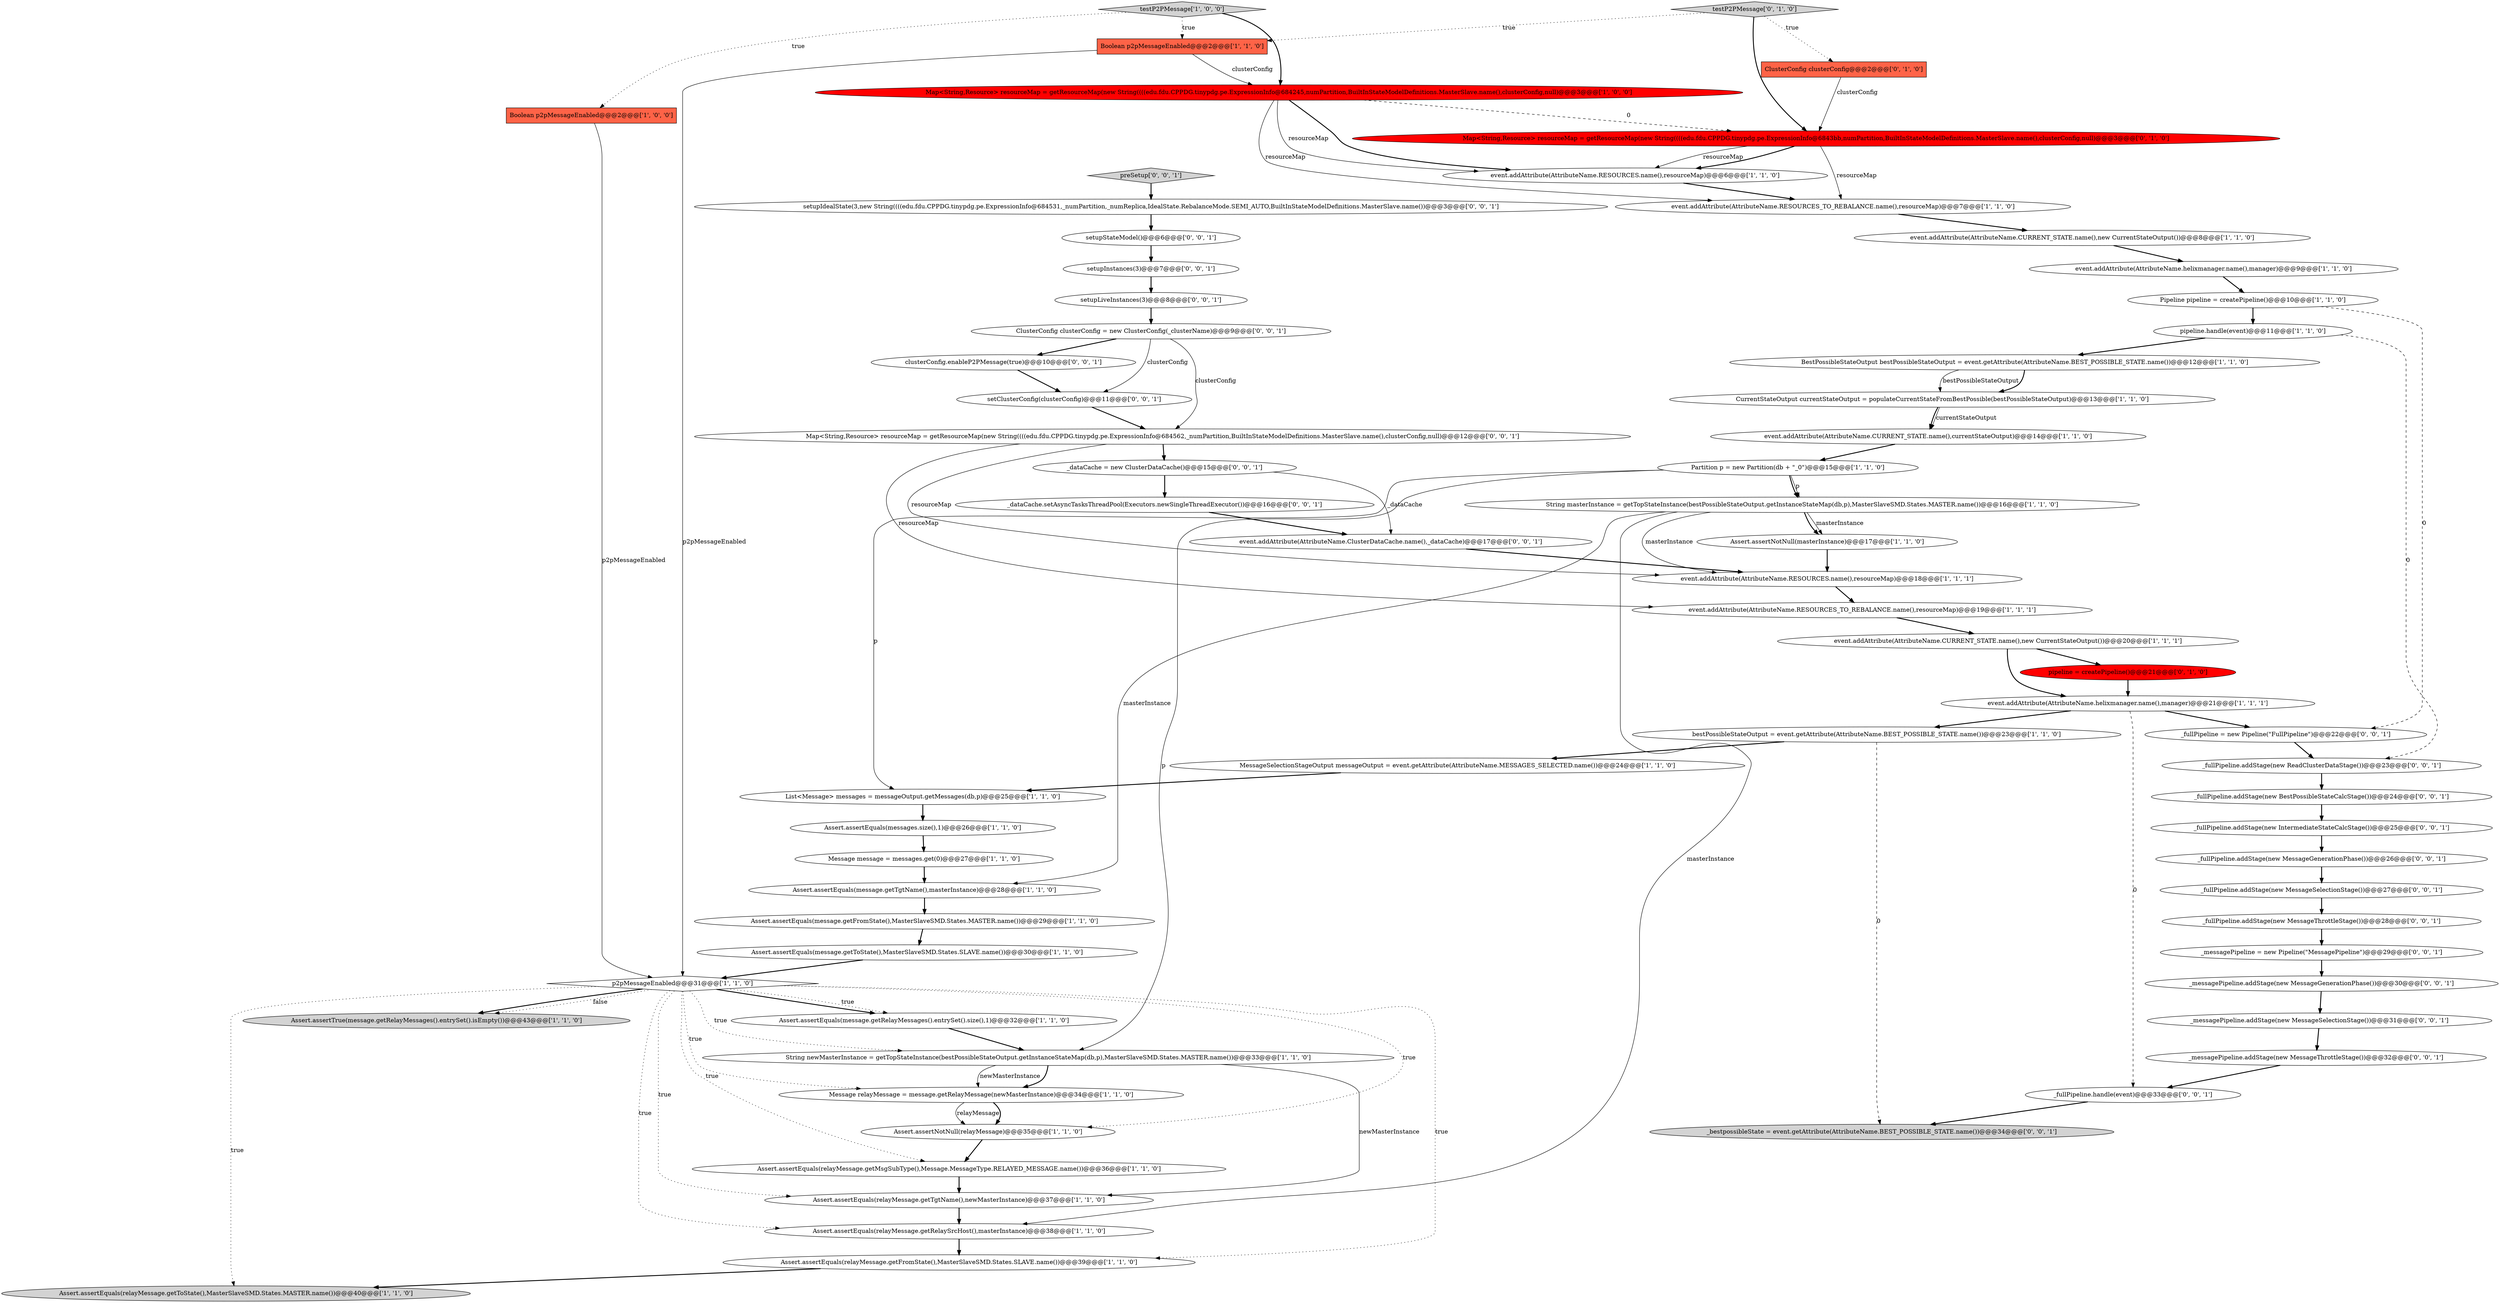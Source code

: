 digraph {
5 [style = filled, label = "Assert.assertEquals(message.getToState(),MasterSlaveSMD.States.SLAVE.name())@@@30@@@['1', '1', '0']", fillcolor = white, shape = ellipse image = "AAA0AAABBB1BBB"];
10 [style = filled, label = "Message relayMessage = message.getRelayMessage(newMasterInstance)@@@34@@@['1', '1', '0']", fillcolor = white, shape = ellipse image = "AAA0AAABBB1BBB"];
56 [style = filled, label = "_dataCache.setAsyncTasksThreadPool(Executors.newSingleThreadExecutor())@@@16@@@['0', '0', '1']", fillcolor = white, shape = ellipse image = "AAA0AAABBB3BBB"];
60 [style = filled, label = "setupIdealState(3,new String((((edu.fdu.CPPDG.tinypdg.pe.ExpressionInfo@684531,_numPartition,_numReplica,IdealState.RebalanceMode.SEMI_AUTO,BuiltInStateModelDefinitions.MasterSlave.name())@@@3@@@['0', '0', '1']", fillcolor = white, shape = ellipse image = "AAA0AAABBB3BBB"];
17 [style = filled, label = "Assert.assertTrue(message.getRelayMessages().entrySet().isEmpty())@@@43@@@['1', '1', '0']", fillcolor = lightgray, shape = ellipse image = "AAA0AAABBB1BBB"];
23 [style = filled, label = "event.addAttribute(AttributeName.RESOURCES_TO_REBALANCE.name(),resourceMap)@@@7@@@['1', '1', '0']", fillcolor = white, shape = ellipse image = "AAA0AAABBB1BBB"];
14 [style = filled, label = "List<Message> messages = messageOutput.getMessages(db,p)@@@25@@@['1', '1', '0']", fillcolor = white, shape = ellipse image = "AAA0AAABBB1BBB"];
19 [style = filled, label = "Assert.assertEquals(relayMessage.getRelaySrcHost(),masterInstance)@@@38@@@['1', '1', '0']", fillcolor = white, shape = ellipse image = "AAA0AAABBB1BBB"];
21 [style = filled, label = "bestPossibleStateOutput = event.getAttribute(AttributeName.BEST_POSSIBLE_STATE.name())@@@23@@@['1', '1', '0']", fillcolor = white, shape = ellipse image = "AAA0AAABBB1BBB"];
53 [style = filled, label = "_bestpossibleState = event.getAttribute(AttributeName.BEST_POSSIBLE_STATE.name())@@@34@@@['0', '0', '1']", fillcolor = lightgray, shape = ellipse image = "AAA0AAABBB3BBB"];
29 [style = filled, label = "p2pMessageEnabled@@@31@@@['1', '1', '0']", fillcolor = white, shape = diamond image = "AAA0AAABBB1BBB"];
39 [style = filled, label = "ClusterConfig clusterConfig@@@2@@@['0', '1', '0']", fillcolor = tomato, shape = box image = "AAA0AAABBB2BBB"];
43 [style = filled, label = "Map<String,Resource> resourceMap = getResourceMap(new String((((edu.fdu.CPPDG.tinypdg.pe.ExpressionInfo@684562,_numPartition,BuiltInStateModelDefinitions.MasterSlave.name(),clusterConfig,null)@@@12@@@['0', '0', '1']", fillcolor = white, shape = ellipse image = "AAA0AAABBB3BBB"];
47 [style = filled, label = "_fullPipeline.addStage(new BestPossibleStateCalcStage())@@@24@@@['0', '0', '1']", fillcolor = white, shape = ellipse image = "AAA0AAABBB3BBB"];
52 [style = filled, label = "_messagePipeline.addStage(new MessageThrottleStage())@@@32@@@['0', '0', '1']", fillcolor = white, shape = ellipse image = "AAA0AAABBB3BBB"];
66 [style = filled, label = "_fullPipeline.addStage(new MessageThrottleStage())@@@28@@@['0', '0', '1']", fillcolor = white, shape = ellipse image = "AAA0AAABBB3BBB"];
62 [style = filled, label = "setupStateModel()@@@6@@@['0', '0', '1']", fillcolor = white, shape = ellipse image = "AAA0AAABBB3BBB"];
35 [style = filled, label = "event.addAttribute(AttributeName.RESOURCES.name(),resourceMap)@@@6@@@['1', '1', '0']", fillcolor = white, shape = ellipse image = "AAA0AAABBB1BBB"];
33 [style = filled, label = "Assert.assertEquals(relayMessage.getMsgSubType(),Message.MessageType.RELAYED_MESSAGE.name())@@@36@@@['1', '1', '0']", fillcolor = white, shape = ellipse image = "AAA0AAABBB1BBB"];
54 [style = filled, label = "_fullPipeline.addStage(new MessageGenerationPhase())@@@26@@@['0', '0', '1']", fillcolor = white, shape = ellipse image = "AAA0AAABBB3BBB"];
11 [style = filled, label = "Partition p = new Partition(db + \"_0\")@@@15@@@['1', '1', '0']", fillcolor = white, shape = ellipse image = "AAA0AAABBB1BBB"];
58 [style = filled, label = "_messagePipeline = new Pipeline(\"MessagePipeline\")@@@29@@@['0', '0', '1']", fillcolor = white, shape = ellipse image = "AAA0AAABBB3BBB"];
63 [style = filled, label = "preSetup['0', '0', '1']", fillcolor = lightgray, shape = diamond image = "AAA0AAABBB3BBB"];
12 [style = filled, label = "event.addAttribute(AttributeName.CURRENT_STATE.name(),new CurrentStateOutput())@@@20@@@['1', '1', '1']", fillcolor = white, shape = ellipse image = "AAA0AAABBB1BBB"];
48 [style = filled, label = "clusterConfig.enableP2PMessage(true)@@@10@@@['0', '0', '1']", fillcolor = white, shape = ellipse image = "AAA0AAABBB3BBB"];
18 [style = filled, label = "Assert.assertEquals(message.getTgtName(),masterInstance)@@@28@@@['1', '1', '0']", fillcolor = white, shape = ellipse image = "AAA0AAABBB1BBB"];
49 [style = filled, label = "_fullPipeline.addStage(new IntermediateStateCalcStage())@@@25@@@['0', '0', '1']", fillcolor = white, shape = ellipse image = "AAA0AAABBB3BBB"];
65 [style = filled, label = "_fullPipeline.addStage(new ReadClusterDataStage())@@@23@@@['0', '0', '1']", fillcolor = white, shape = ellipse image = "AAA0AAABBB3BBB"];
31 [style = filled, label = "Message message = messages.get(0)@@@27@@@['1', '1', '0']", fillcolor = white, shape = ellipse image = "AAA0AAABBB1BBB"];
15 [style = filled, label = "Boolean p2pMessageEnabled@@@2@@@['1', '0', '0']", fillcolor = tomato, shape = box image = "AAA0AAABBB1BBB"];
13 [style = filled, label = "CurrentStateOutput currentStateOutput = populateCurrentStateFromBestPossible(bestPossibleStateOutput)@@@13@@@['1', '1', '0']", fillcolor = white, shape = ellipse image = "AAA0AAABBB1BBB"];
8 [style = filled, label = "event.addAttribute(AttributeName.helixmanager.name(),manager)@@@9@@@['1', '1', '0']", fillcolor = white, shape = ellipse image = "AAA0AAABBB1BBB"];
32 [style = filled, label = "Assert.assertNotNull(masterInstance)@@@17@@@['1', '1', '0']", fillcolor = white, shape = ellipse image = "AAA0AAABBB1BBB"];
16 [style = filled, label = "MessageSelectionStageOutput messageOutput = event.getAttribute(AttributeName.MESSAGES_SELECTED.name())@@@24@@@['1', '1', '0']", fillcolor = white, shape = ellipse image = "AAA0AAABBB1BBB"];
38 [style = filled, label = "Assert.assertEquals(relayMessage.getToState(),MasterSlaveSMD.States.MASTER.name())@@@40@@@['1', '1', '0']", fillcolor = lightgray, shape = ellipse image = "AAA0AAABBB1BBB"];
26 [style = filled, label = "event.addAttribute(AttributeName.helixmanager.name(),manager)@@@21@@@['1', '1', '1']", fillcolor = white, shape = ellipse image = "AAA0AAABBB1BBB"];
34 [style = filled, label = "Map<String,Resource> resourceMap = getResourceMap(new String((((edu.fdu.CPPDG.tinypdg.pe.ExpressionInfo@684245,numPartition,BuiltInStateModelDefinitions.MasterSlave.name(),clusterConfig,null)@@@3@@@['1', '0', '0']", fillcolor = red, shape = ellipse image = "AAA1AAABBB1BBB"];
7 [style = filled, label = "String masterInstance = getTopStateInstance(bestPossibleStateOutput.getInstanceStateMap(db,p),MasterSlaveSMD.States.MASTER.name())@@@16@@@['1', '1', '0']", fillcolor = white, shape = ellipse image = "AAA0AAABBB1BBB"];
45 [style = filled, label = "_fullPipeline.handle(event)@@@33@@@['0', '0', '1']", fillcolor = white, shape = ellipse image = "AAA0AAABBB3BBB"];
61 [style = filled, label = "ClusterConfig clusterConfig = new ClusterConfig(_clusterName)@@@9@@@['0', '0', '1']", fillcolor = white, shape = ellipse image = "AAA0AAABBB3BBB"];
57 [style = filled, label = "setupInstances(3)@@@7@@@['0', '0', '1']", fillcolor = white, shape = ellipse image = "AAA0AAABBB3BBB"];
28 [style = filled, label = "event.addAttribute(AttributeName.CURRENT_STATE.name(),currentStateOutput)@@@14@@@['1', '1', '0']", fillcolor = white, shape = ellipse image = "AAA0AAABBB1BBB"];
42 [style = filled, label = "pipeline = createPipeline()@@@21@@@['0', '1', '0']", fillcolor = red, shape = ellipse image = "AAA1AAABBB2BBB"];
24 [style = filled, label = "Assert.assertEquals(relayMessage.getFromState(),MasterSlaveSMD.States.SLAVE.name())@@@39@@@['1', '1', '0']", fillcolor = white, shape = ellipse image = "AAA0AAABBB1BBB"];
51 [style = filled, label = "_messagePipeline.addStage(new MessageSelectionStage())@@@31@@@['0', '0', '1']", fillcolor = white, shape = ellipse image = "AAA0AAABBB3BBB"];
25 [style = filled, label = "event.addAttribute(AttributeName.RESOURCES_TO_REBALANCE.name(),resourceMap)@@@19@@@['1', '1', '1']", fillcolor = white, shape = ellipse image = "AAA0AAABBB1BBB"];
6 [style = filled, label = "pipeline.handle(event)@@@11@@@['1', '1', '0']", fillcolor = white, shape = ellipse image = "AAA0AAABBB1BBB"];
20 [style = filled, label = "Assert.assertEquals(relayMessage.getTgtName(),newMasterInstance)@@@37@@@['1', '1', '0']", fillcolor = white, shape = ellipse image = "AAA0AAABBB1BBB"];
1 [style = filled, label = "event.addAttribute(AttributeName.RESOURCES.name(),resourceMap)@@@18@@@['1', '1', '1']", fillcolor = white, shape = ellipse image = "AAA0AAABBB1BBB"];
30 [style = filled, label = "event.addAttribute(AttributeName.CURRENT_STATE.name(),new CurrentStateOutput())@@@8@@@['1', '1', '0']", fillcolor = white, shape = ellipse image = "AAA0AAABBB1BBB"];
2 [style = filled, label = "testP2PMessage['1', '0', '0']", fillcolor = lightgray, shape = diamond image = "AAA0AAABBB1BBB"];
3 [style = filled, label = "Assert.assertNotNull(relayMessage)@@@35@@@['1', '1', '0']", fillcolor = white, shape = ellipse image = "AAA0AAABBB1BBB"];
4 [style = filled, label = "Assert.assertEquals(messages.size(),1)@@@26@@@['1', '1', '0']", fillcolor = white, shape = ellipse image = "AAA0AAABBB1BBB"];
67 [style = filled, label = "_fullPipeline.addStage(new MessageSelectionStage())@@@27@@@['0', '0', '1']", fillcolor = white, shape = ellipse image = "AAA0AAABBB3BBB"];
44 [style = filled, label = "_fullPipeline = new Pipeline(\"FullPipeline\")@@@22@@@['0', '0', '1']", fillcolor = white, shape = ellipse image = "AAA0AAABBB3BBB"];
46 [style = filled, label = "setClusterConfig(clusterConfig)@@@11@@@['0', '0', '1']", fillcolor = white, shape = ellipse image = "AAA0AAABBB3BBB"];
55 [style = filled, label = "event.addAttribute(AttributeName.ClusterDataCache.name(),_dataCache)@@@17@@@['0', '0', '1']", fillcolor = white, shape = ellipse image = "AAA0AAABBB3BBB"];
64 [style = filled, label = "setupLiveInstances(3)@@@8@@@['0', '0', '1']", fillcolor = white, shape = ellipse image = "AAA0AAABBB3BBB"];
36 [style = filled, label = "Pipeline pipeline = createPipeline()@@@10@@@['1', '1', '0']", fillcolor = white, shape = ellipse image = "AAA0AAABBB1BBB"];
41 [style = filled, label = "Map<String,Resource> resourceMap = getResourceMap(new String((((edu.fdu.CPPDG.tinypdg.pe.ExpressionInfo@6843bb,numPartition,BuiltInStateModelDefinitions.MasterSlave.name(),clusterConfig,null)@@@3@@@['0', '1', '0']", fillcolor = red, shape = ellipse image = "AAA1AAABBB2BBB"];
59 [style = filled, label = "_dataCache = new ClusterDataCache()@@@15@@@['0', '0', '1']", fillcolor = white, shape = ellipse image = "AAA0AAABBB3BBB"];
0 [style = filled, label = "Assert.assertEquals(message.getFromState(),MasterSlaveSMD.States.MASTER.name())@@@29@@@['1', '1', '0']", fillcolor = white, shape = ellipse image = "AAA0AAABBB1BBB"];
50 [style = filled, label = "_messagePipeline.addStage(new MessageGenerationPhase())@@@30@@@['0', '0', '1']", fillcolor = white, shape = ellipse image = "AAA0AAABBB3BBB"];
22 [style = filled, label = "Boolean p2pMessageEnabled@@@2@@@['1', '1', '0']", fillcolor = tomato, shape = box image = "AAA0AAABBB1BBB"];
40 [style = filled, label = "testP2PMessage['0', '1', '0']", fillcolor = lightgray, shape = diamond image = "AAA0AAABBB2BBB"];
9 [style = filled, label = "String newMasterInstance = getTopStateInstance(bestPossibleStateOutput.getInstanceStateMap(db,p),MasterSlaveSMD.States.MASTER.name())@@@33@@@['1', '1', '0']", fillcolor = white, shape = ellipse image = "AAA0AAABBB1BBB"];
37 [style = filled, label = "BestPossibleStateOutput bestPossibleStateOutput = event.getAttribute(AttributeName.BEST_POSSIBLE_STATE.name())@@@12@@@['1', '1', '0']", fillcolor = white, shape = ellipse image = "AAA0AAABBB1BBB"];
27 [style = filled, label = "Assert.assertEquals(message.getRelayMessages().entrySet().size(),1)@@@32@@@['1', '1', '0']", fillcolor = white, shape = ellipse image = "AAA0AAABBB1BBB"];
7->32 [style = bold, label=""];
58->50 [style = bold, label=""];
29->9 [style = dotted, label="true"];
40->39 [style = dotted, label="true"];
65->47 [style = bold, label=""];
34->41 [style = dashed, label="0"];
2->22 [style = dotted, label="true"];
27->9 [style = bold, label=""];
2->15 [style = dotted, label="true"];
12->42 [style = bold, label=""];
9->10 [style = bold, label=""];
29->20 [style = dotted, label="true"];
36->44 [style = dashed, label="0"];
19->24 [style = bold, label=""];
47->49 [style = bold, label=""];
35->23 [style = bold, label=""];
8->36 [style = bold, label=""];
21->16 [style = bold, label=""];
16->14 [style = bold, label=""];
30->8 [style = bold, label=""];
61->46 [style = solid, label="clusterConfig"];
18->0 [style = bold, label=""];
11->14 [style = solid, label="p"];
36->6 [style = bold, label=""];
5->29 [style = bold, label=""];
23->30 [style = bold, label=""];
26->45 [style = dashed, label="0"];
7->18 [style = solid, label="masterInstance"];
37->13 [style = solid, label="bestPossibleStateOutput"];
2->34 [style = bold, label=""];
60->62 [style = bold, label=""];
52->45 [style = bold, label=""];
24->38 [style = bold, label=""];
3->33 [style = bold, label=""];
61->48 [style = bold, label=""];
40->22 [style = dotted, label="true"];
29->27 [style = bold, label=""];
39->41 [style = solid, label="clusterConfig"];
61->43 [style = solid, label="clusterConfig"];
34->35 [style = bold, label=""];
37->13 [style = bold, label=""];
20->19 [style = bold, label=""];
59->56 [style = bold, label=""];
41->35 [style = solid, label="resourceMap"];
49->54 [style = bold, label=""];
11->9 [style = solid, label="p"];
9->20 [style = solid, label="newMasterInstance"];
14->4 [style = bold, label=""];
29->19 [style = dotted, label="true"];
46->43 [style = bold, label=""];
29->10 [style = dotted, label="true"];
43->59 [style = bold, label=""];
10->3 [style = solid, label="relayMessage"];
29->17 [style = bold, label=""];
67->66 [style = bold, label=""];
9->10 [style = solid, label="newMasterInstance"];
7->32 [style = solid, label="masterInstance"];
7->19 [style = solid, label="masterInstance"];
13->28 [style = solid, label="currentStateOutput"];
45->53 [style = bold, label=""];
34->23 [style = solid, label="resourceMap"];
51->52 [style = bold, label=""];
26->21 [style = bold, label=""];
48->46 [style = bold, label=""];
66->58 [style = bold, label=""];
6->37 [style = bold, label=""];
4->31 [style = bold, label=""];
63->60 [style = bold, label=""];
22->34 [style = solid, label="clusterConfig"];
43->25 [style = solid, label="resourceMap"];
26->44 [style = bold, label=""];
54->67 [style = bold, label=""];
32->1 [style = bold, label=""];
64->61 [style = bold, label=""];
29->24 [style = dotted, label="true"];
1->25 [style = bold, label=""];
29->3 [style = dotted, label="true"];
41->23 [style = solid, label="resourceMap"];
0->5 [style = bold, label=""];
41->35 [style = bold, label=""];
42->26 [style = bold, label=""];
34->35 [style = solid, label="resourceMap"];
33->20 [style = bold, label=""];
57->64 [style = bold, label=""];
15->29 [style = solid, label="p2pMessageEnabled"];
29->27 [style = dotted, label="true"];
28->11 [style = bold, label=""];
22->29 [style = solid, label="p2pMessageEnabled"];
7->1 [style = solid, label="masterInstance"];
31->18 [style = bold, label=""];
10->3 [style = bold, label=""];
29->38 [style = dotted, label="true"];
12->26 [style = bold, label=""];
59->55 [style = solid, label="_dataCache"];
62->57 [style = bold, label=""];
43->1 [style = solid, label="resourceMap"];
25->12 [style = bold, label=""];
50->51 [style = bold, label=""];
55->1 [style = bold, label=""];
21->53 [style = dashed, label="0"];
40->41 [style = bold, label=""];
44->65 [style = bold, label=""];
29->17 [style = dotted, label="false"];
6->65 [style = dashed, label="0"];
29->33 [style = dotted, label="true"];
11->7 [style = solid, label="p"];
11->7 [style = bold, label=""];
13->28 [style = bold, label=""];
56->55 [style = bold, label=""];
}
